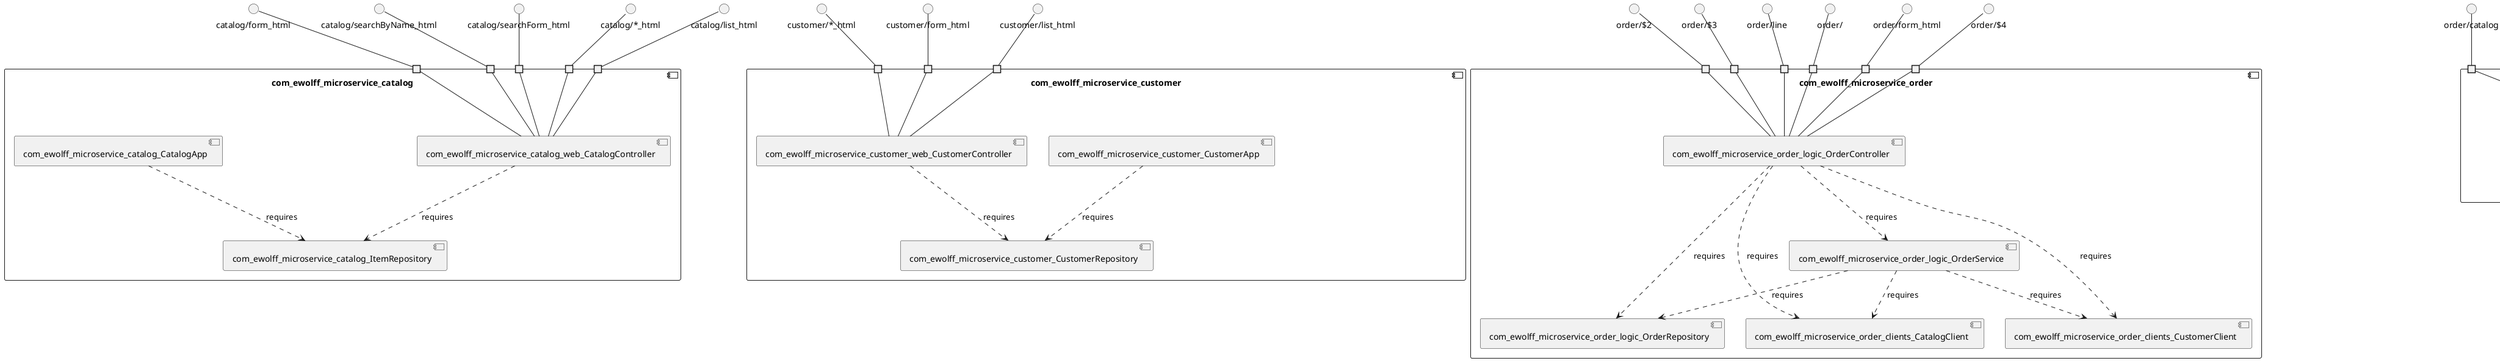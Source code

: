 @startuml
skinparam fixCircleLabelOverlapping true
skinparam componentStyle uml2
component "com_ewolff_microservice_catalog\n\n\n\n\n\n" {
[com_ewolff_microservice_catalog_web_CatalogController]
[com_ewolff_microservice_catalog_ItemRepository]
[com_ewolff_microservice_catalog_CatalogApp]
portin " " as com_ewolff_microservice_catalog_requires_catalog_searchByName_html
portin " " as com_ewolff_microservice_catalog_requires_catalog_list_html
portin " " as com_ewolff_microservice_catalog_requires_catalog_searchForm_html
portin " " as com_ewolff_microservice_catalog_requires_catalog__html
portin " " as com_ewolff_microservice_catalog_requires_catalog_form_html
[com_ewolff_microservice_catalog_web_CatalogController]..>[com_ewolff_microservice_catalog_ItemRepository] : requires
[com_ewolff_microservice_catalog_CatalogApp]..>[com_ewolff_microservice_catalog_ItemRepository] : requires
"com_ewolff_microservice_catalog_requires_catalog__html"--[com_ewolff_microservice_catalog_web_CatalogController]
"com_ewolff_microservice_catalog_requires_catalog_searchForm_html"--[com_ewolff_microservice_catalog_web_CatalogController]
"com_ewolff_microservice_catalog_requires_catalog_list_html"--[com_ewolff_microservice_catalog_web_CatalogController]
"com_ewolff_microservice_catalog_requires_catalog_searchByName_html"--[com_ewolff_microservice_catalog_web_CatalogController]
"com_ewolff_microservice_catalog_requires_catalog_form_html"--[com_ewolff_microservice_catalog_web_CatalogController]
}
interface "catalog/*_html" as interface.catalog__html
interface.catalog__html--"com_ewolff_microservice_catalog_requires_catalog__html"
interface "catalog/form_html" as interface.catalog_form_html
interface.catalog_form_html--"com_ewolff_microservice_catalog_requires_catalog_form_html"
interface "catalog/list_html" as interface.catalog_list_html
interface.catalog_list_html--"com_ewolff_microservice_catalog_requires_catalog_list_html"
interface "catalog/searchByName_html" as interface.catalog_searchByName_html
interface.catalog_searchByName_html--"com_ewolff_microservice_catalog_requires_catalog_searchByName_html"
interface "catalog/searchForm_html" as interface.catalog_searchForm_html
interface.catalog_searchForm_html--"com_ewolff_microservice_catalog_requires_catalog_searchForm_html"
component "com_ewolff_microservice_customer\n\n\n\n\n\n" {
[com_ewolff_microservice_customer_CustomerApp]
[com_ewolff_microservice_customer_CustomerRepository]
[com_ewolff_microservice_customer_web_CustomerController]
portin " " as com_ewolff_microservice_customer_requires_customer_form_html
portin " " as com_ewolff_microservice_customer_requires_customer__html
portin " " as com_ewolff_microservice_customer_requires_customer_list_html
[com_ewolff_microservice_customer_CustomerApp]..>[com_ewolff_microservice_customer_CustomerRepository] : requires
[com_ewolff_microservice_customer_web_CustomerController]..>[com_ewolff_microservice_customer_CustomerRepository] : requires
"com_ewolff_microservice_customer_requires_customer_list_html"--[com_ewolff_microservice_customer_web_CustomerController]
"com_ewolff_microservice_customer_requires_customer_form_html"--[com_ewolff_microservice_customer_web_CustomerController]
"com_ewolff_microservice_customer_requires_customer__html"--[com_ewolff_microservice_customer_web_CustomerController]
}
interface "customer/*_html" as interface.customer__html
interface.customer__html--"com_ewolff_microservice_customer_requires_customer__html"
interface "customer/form_html" as interface.customer_form_html
interface.customer_form_html--"com_ewolff_microservice_customer_requires_customer_form_html"
interface "customer/list_html" as interface.customer_list_html
interface.customer_list_html--"com_ewolff_microservice_customer_requires_customer_list_html"
component "com_ewolff_microservice_order\n\n\n\n\n\n" {
[com_ewolff_microservice_order_logic_OrderRepository]
[com_ewolff_microservice_order_clients_CatalogClient]
[com_ewolff_microservice_order_logic_OrderService]
[com_ewolff_microservice_order_clients_CustomerClient]
[com_ewolff_microservice_order_logic_OrderController]
portin " " as com_ewolff_microservice_order_requires_order_
portin " " as com_ewolff_microservice_order_requires_order_2
portin " " as com_ewolff_microservice_order_requires_order_line
portin " " as com_ewolff_microservice_order_requires_order_3
portin " " as com_ewolff_microservice_order_requires_order_4
portin " " as com_ewolff_microservice_order_requires_order_form_html
[com_ewolff_microservice_order_logic_OrderService]..>[com_ewolff_microservice_order_clients_CatalogClient] : requires
[com_ewolff_microservice_order_logic_OrderController]..>[com_ewolff_microservice_order_clients_CustomerClient] : requires
[com_ewolff_microservice_order_logic_OrderController]..>[com_ewolff_microservice_order_logic_OrderService] : requires
[com_ewolff_microservice_order_logic_OrderService]..>[com_ewolff_microservice_order_clients_CustomerClient] : requires
[com_ewolff_microservice_order_logic_OrderController]..>[com_ewolff_microservice_order_clients_CatalogClient] : requires
[com_ewolff_microservice_order_logic_OrderService]..>[com_ewolff_microservice_order_logic_OrderRepository] : requires
[com_ewolff_microservice_order_logic_OrderController]..>[com_ewolff_microservice_order_logic_OrderRepository] : requires
"com_ewolff_microservice_order_requires_order_"--[com_ewolff_microservice_order_logic_OrderController]
"com_ewolff_microservice_order_requires_order_4"--[com_ewolff_microservice_order_logic_OrderController]
"com_ewolff_microservice_order_requires_order_2"--[com_ewolff_microservice_order_logic_OrderController]
"com_ewolff_microservice_order_requires_order_form_html"--[com_ewolff_microservice_order_logic_OrderController]
"com_ewolff_microservice_order_requires_order_3"--[com_ewolff_microservice_order_logic_OrderController]
"com_ewolff_microservice_order_requires_order_line"--[com_ewolff_microservice_order_logic_OrderController]
}
interface "order/$2" as interface.order_2
interface.order_2--"com_ewolff_microservice_order_requires_order_2"
interface "order/$3" as interface.order_3
interface.order_3--"com_ewolff_microservice_order_requires_order_3"
interface "order/$4" as interface.order_4
interface.order_4--"com_ewolff_microservice_order_requires_order_4"
interface "order/" as interface.order_
interface.order_--"com_ewolff_microservice_order_requires_order_"
interface "order/form_html" as interface.order_form_html
interface.order_form_html--"com_ewolff_microservice_order_requires_order_form_html"
interface "order/line" as interface.order_line
interface.order_line--"com_ewolff_microservice_order_requires_order_line"
component "com_ewolff_microservice_order_catalogstub_CatalogStub\n\n\n\n\n\n" {
[com_ewolff_microservice_order_catalogstub_CatalogStub]
portin " " as com_ewolff_microservice_order_catalogstub_CatalogStub_requires_order_catalog
"com_ewolff_microservice_order_catalogstub_CatalogStub_requires_order_catalog"--[com_ewolff_microservice_order_catalogstub_CatalogStub]
}
interface "order/catalog" as interface.order_catalog
interface.order_catalog--"com_ewolff_microservice_order_catalogstub_CatalogStub_requires_order_catalog"
component "com_ewolff_microservice_order_customerstub_CustomerStub\n\n\n\n\n\n" {
[com_ewolff_microservice_order_customerstub_CustomerStub]
portin " " as com_ewolff_microservice_order_customerstub_CustomerStub_requires_order_customer
"com_ewolff_microservice_order_customerstub_CustomerStub_requires_order_customer"--[com_ewolff_microservice_order_customerstub_CustomerStub]
}
interface "order/customer" as interface.order_customer
interface.order_customer--"com_ewolff_microservice_order_customerstub_CustomerStub_requires_order_customer"

@enduml
